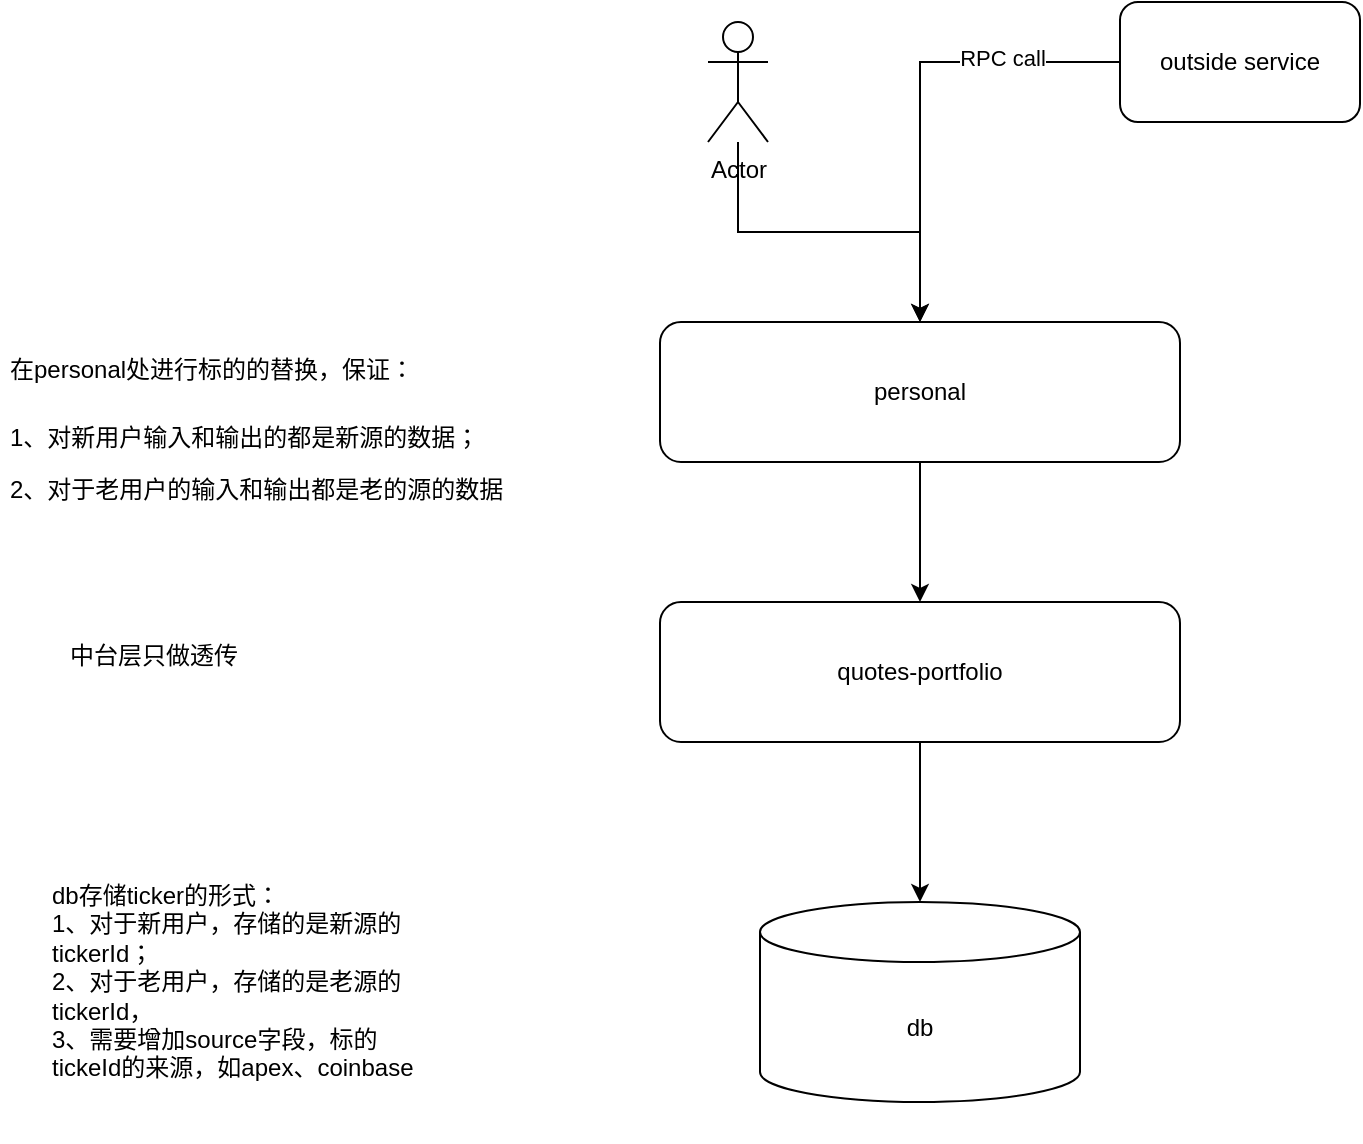 <mxfile version="18.0.5" type="github">
  <diagram id="C5RBs43oDa-KdzZeNtuy" name="Page-1">
    <mxGraphModel dx="1455" dy="754" grid="1" gridSize="10" guides="1" tooltips="1" connect="1" arrows="1" fold="1" page="1" pageScale="1" pageWidth="827" pageHeight="1169" math="0" shadow="0">
      <root>
        <mxCell id="WIyWlLk6GJQsqaUBKTNV-0" />
        <mxCell id="WIyWlLk6GJQsqaUBKTNV-1" parent="WIyWlLk6GJQsqaUBKTNV-0" />
        <mxCell id="sEafizktyhuvUsWZSP2T-3" value="" style="edgeStyle=orthogonalEdgeStyle;rounded=0;orthogonalLoop=1;jettySize=auto;html=1;" edge="1" parent="WIyWlLk6GJQsqaUBKTNV-1" source="sEafizktyhuvUsWZSP2T-0" target="sEafizktyhuvUsWZSP2T-2">
          <mxGeometry relative="1" as="geometry" />
        </mxCell>
        <mxCell id="sEafizktyhuvUsWZSP2T-0" value="personal" style="rounded=1;whiteSpace=wrap;html=1;" vertex="1" parent="WIyWlLk6GJQsqaUBKTNV-1">
          <mxGeometry x="360" y="310" width="260" height="70" as="geometry" />
        </mxCell>
        <mxCell id="sEafizktyhuvUsWZSP2T-1" value="&lt;h1&gt;&lt;span style=&quot;text-align: center; background-color: initial; font-size: 12px; font-weight: normal;&quot;&gt;在personal处进行标的的替换，保证：&lt;/span&gt;&lt;br&gt;&lt;/h1&gt;&lt;p&gt;&lt;span style=&quot;text-align: center;&quot;&gt;1、对新用户输入和输出的都是新源的数据；&lt;/span&gt;&lt;br&gt;&lt;/p&gt;&lt;p&gt;&lt;span style=&quot;text-align: center;&quot;&gt;2、对于老用户的输入和输出都是老的源的数据&lt;/span&gt;&lt;/p&gt;" style="text;html=1;strokeColor=none;fillColor=none;spacing=5;spacingTop=-20;whiteSpace=wrap;overflow=hidden;rounded=0;" vertex="1" parent="WIyWlLk6GJQsqaUBKTNV-1">
          <mxGeometry x="30" y="310" width="280" height="120" as="geometry" />
        </mxCell>
        <mxCell id="sEafizktyhuvUsWZSP2T-5" value="" style="edgeStyle=orthogonalEdgeStyle;rounded=0;orthogonalLoop=1;jettySize=auto;html=1;" edge="1" parent="WIyWlLk6GJQsqaUBKTNV-1" source="sEafizktyhuvUsWZSP2T-2" target="sEafizktyhuvUsWZSP2T-4">
          <mxGeometry relative="1" as="geometry" />
        </mxCell>
        <mxCell id="sEafizktyhuvUsWZSP2T-2" value="quotes-portfolio" style="rounded=1;whiteSpace=wrap;html=1;" vertex="1" parent="WIyWlLk6GJQsqaUBKTNV-1">
          <mxGeometry x="360" y="450" width="260" height="70" as="geometry" />
        </mxCell>
        <mxCell id="sEafizktyhuvUsWZSP2T-4" value="db" style="shape=cylinder3;whiteSpace=wrap;html=1;boundedLbl=1;backgroundOutline=1;size=15;" vertex="1" parent="WIyWlLk6GJQsqaUBKTNV-1">
          <mxGeometry x="410" y="600" width="160" height="100" as="geometry" />
        </mxCell>
        <mxCell id="sEafizktyhuvUsWZSP2T-7" value="" style="edgeStyle=orthogonalEdgeStyle;rounded=0;orthogonalLoop=1;jettySize=auto;html=1;" edge="1" parent="WIyWlLk6GJQsqaUBKTNV-1" source="sEafizktyhuvUsWZSP2T-6" target="sEafizktyhuvUsWZSP2T-0">
          <mxGeometry relative="1" as="geometry" />
        </mxCell>
        <mxCell id="sEafizktyhuvUsWZSP2T-6" value="Actor" style="shape=umlActor;verticalLabelPosition=bottom;verticalAlign=top;html=1;outlineConnect=0;" vertex="1" parent="WIyWlLk6GJQsqaUBKTNV-1">
          <mxGeometry x="384" y="160" width="30" height="60" as="geometry" />
        </mxCell>
        <mxCell id="sEafizktyhuvUsWZSP2T-10" value="outside service" style="rounded=1;whiteSpace=wrap;html=1;" vertex="1" parent="WIyWlLk6GJQsqaUBKTNV-1">
          <mxGeometry x="590" y="150" width="120" height="60" as="geometry" />
        </mxCell>
        <mxCell id="sEafizktyhuvUsWZSP2T-11" value="" style="endArrow=classic;html=1;rounded=0;exitX=0;exitY=0.5;exitDx=0;exitDy=0;entryX=0.5;entryY=0;entryDx=0;entryDy=0;" edge="1" parent="WIyWlLk6GJQsqaUBKTNV-1" source="sEafizktyhuvUsWZSP2T-10" target="sEafizktyhuvUsWZSP2T-0">
          <mxGeometry width="50" height="50" relative="1" as="geometry">
            <mxPoint x="160" y="570" as="sourcePoint" />
            <mxPoint x="210" y="520" as="targetPoint" />
            <Array as="points">
              <mxPoint x="490" y="180" />
            </Array>
          </mxGeometry>
        </mxCell>
        <mxCell id="sEafizktyhuvUsWZSP2T-12" value="RPC call" style="edgeLabel;html=1;align=center;verticalAlign=middle;resizable=0;points=[];" vertex="1" connectable="0" parent="sEafizktyhuvUsWZSP2T-11">
          <mxGeometry x="-0.483" y="-2" relative="1" as="geometry">
            <mxPoint as="offset" />
          </mxGeometry>
        </mxCell>
        <mxCell id="sEafizktyhuvUsWZSP2T-16" value="db存储ticker的形式：&lt;br&gt;1、对于新用户，存储的是新源的tickerId；&lt;br&gt;2、对于老用户，存储的是老源的tickerId，&lt;br&gt;3、需要增加source字段，标的tickeId的来源，如apex、coinbase" style="text;html=1;strokeColor=none;fillColor=none;spacing=5;spacingTop=-20;whiteSpace=wrap;overflow=hidden;rounded=0;" vertex="1" parent="WIyWlLk6GJQsqaUBKTNV-1">
          <mxGeometry x="51" y="600" width="190" height="120" as="geometry" />
        </mxCell>
        <mxCell id="sEafizktyhuvUsWZSP2T-17" value="中台层只做透传" style="text;html=1;strokeColor=none;fillColor=none;spacing=5;spacingTop=-20;whiteSpace=wrap;overflow=hidden;rounded=0;" vertex="1" parent="WIyWlLk6GJQsqaUBKTNV-1">
          <mxGeometry x="60" y="480" width="190" height="120" as="geometry" />
        </mxCell>
      </root>
    </mxGraphModel>
  </diagram>
</mxfile>
